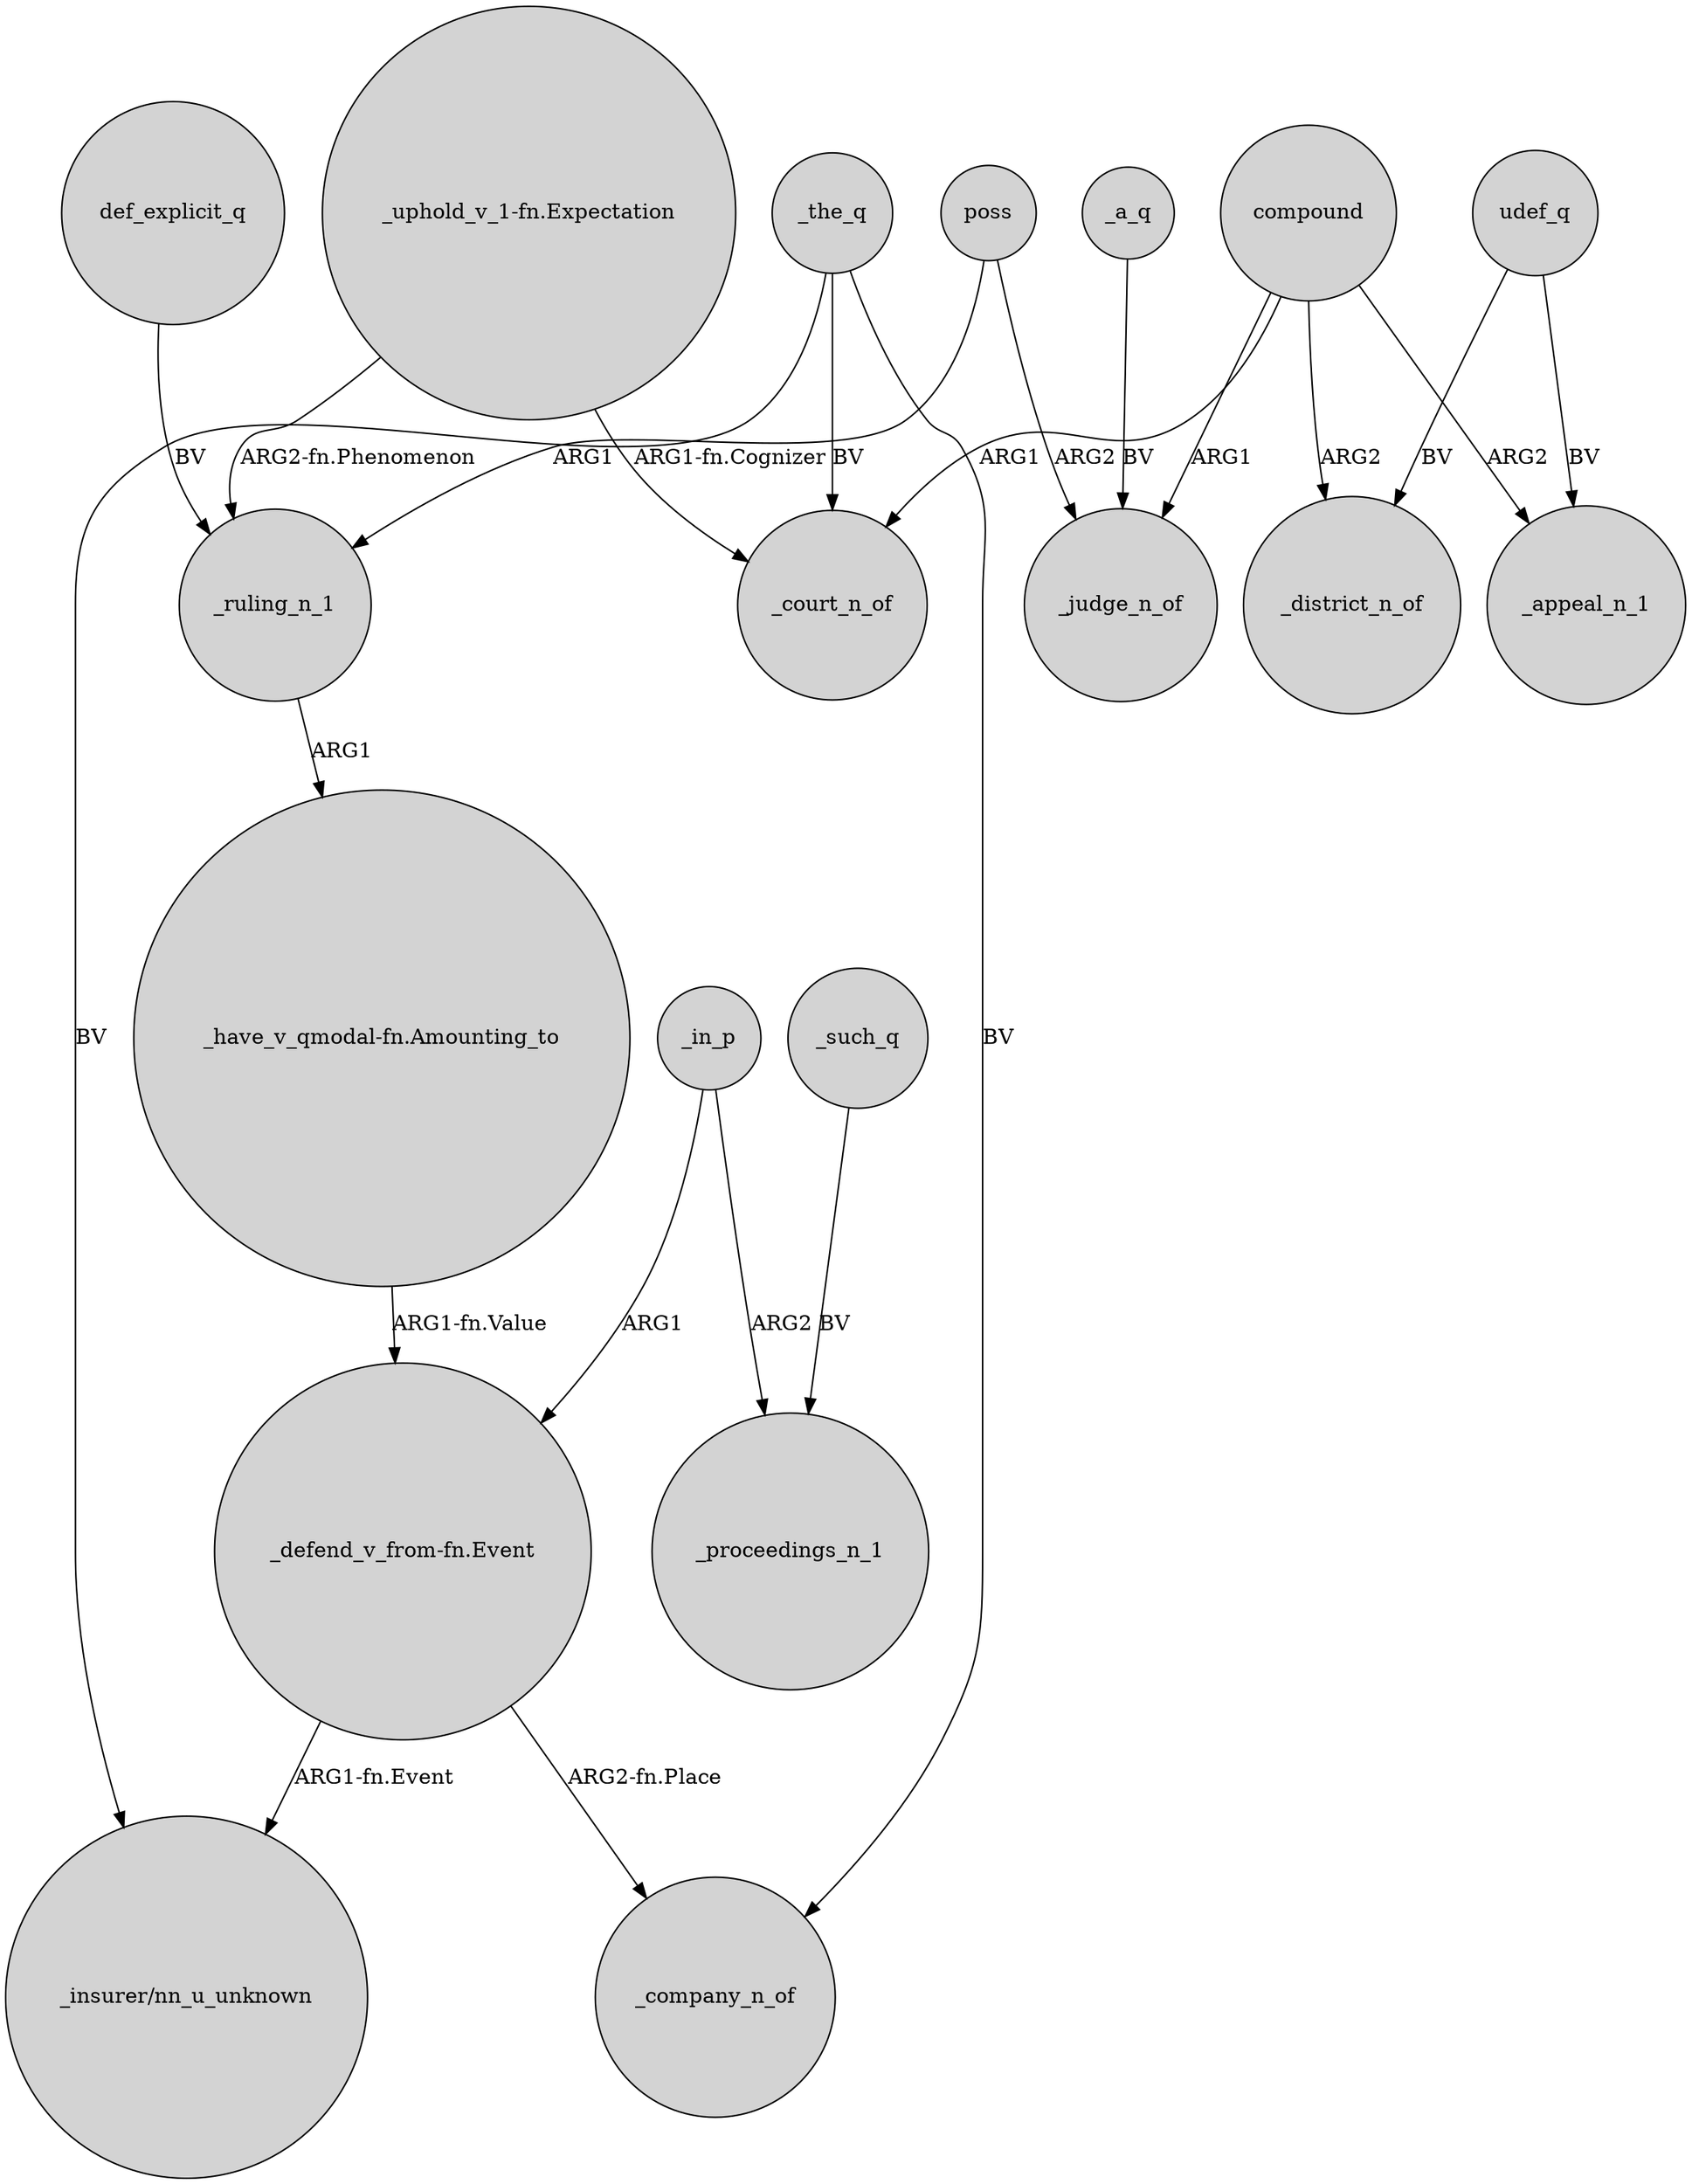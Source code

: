digraph {
	node [shape=circle style=filled]
	_ruling_n_1 -> "_have_v_qmodal-fn.Amounting_to" [label=ARG1]
	_in_p -> "_defend_v_from-fn.Event" [label=ARG1]
	"_uphold_v_1-fn.Expectation" -> _ruling_n_1 [label="ARG2-fn.Phenomenon"]
	"_have_v_qmodal-fn.Amounting_to" -> "_defend_v_from-fn.Event" [label="ARG1-fn.Value"]
	_the_q -> "_insurer/nn_u_unknown" [label=BV]
	def_explicit_q -> _ruling_n_1 [label=BV]
	poss -> _ruling_n_1 [label=ARG1]
	compound -> _district_n_of [label=ARG2]
	_in_p -> _proceedings_n_1 [label=ARG2]
	udef_q -> _appeal_n_1 [label=BV]
	_a_q -> _judge_n_of [label=BV]
	compound -> _court_n_of [label=ARG1]
	"_defend_v_from-fn.Event" -> "_insurer/nn_u_unknown" [label="ARG1-fn.Event"]
	"_defend_v_from-fn.Event" -> _company_n_of [label="ARG2-fn.Place"]
	"_uphold_v_1-fn.Expectation" -> _court_n_of [label="ARG1-fn.Cognizer"]
	_the_q -> _court_n_of [label=BV]
	_such_q -> _proceedings_n_1 [label=BV]
	compound -> _judge_n_of [label=ARG1]
	poss -> _judge_n_of [label=ARG2]
	udef_q -> _district_n_of [label=BV]
	compound -> _appeal_n_1 [label=ARG2]
	_the_q -> _company_n_of [label=BV]
}
